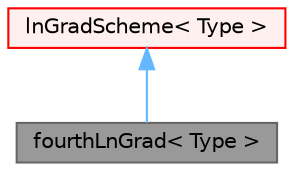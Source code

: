 digraph "fourthLnGrad&lt; Type &gt;"
{
 // LATEX_PDF_SIZE
  bgcolor="transparent";
  edge [fontname=Helvetica,fontsize=10,labelfontname=Helvetica,labelfontsize=10];
  node [fontname=Helvetica,fontsize=10,shape=box,height=0.2,width=0.4];
  Node1 [id="Node000001",label="fourthLnGrad\< Type \>",height=0.2,width=0.4,color="gray40", fillcolor="grey60", style="filled", fontcolor="black",tooltip="Fourth-order snGrad scheme with non-orthogonal correction."];
  Node2 -> Node1 [id="edge1_Node000001_Node000002",dir="back",color="steelblue1",style="solid",tooltip=" "];
  Node2 [id="Node000002",label="lnGradScheme\< Type \>",height=0.2,width=0.4,color="red", fillcolor="#FFF0F0", style="filled",URL="$classFoam_1_1fa_1_1lnGradScheme.html",tooltip="Abstract base class for lnGrad schemes."];
}
